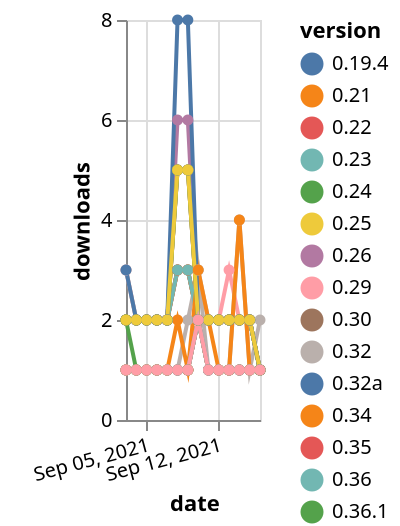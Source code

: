 {"$schema": "https://vega.github.io/schema/vega-lite/v5.json", "description": "A simple bar chart with embedded data.", "data": {"values": [{"date": "2021-09-03", "total": 2710, "delta": 2, "version": "0.19.4"}, {"date": "2021-09-04", "total": 2712, "delta": 2, "version": "0.19.4"}, {"date": "2021-09-05", "total": 2714, "delta": 2, "version": "0.19.4"}, {"date": "2021-09-06", "total": 2716, "delta": 2, "version": "0.19.4"}, {"date": "2021-09-07", "total": 2718, "delta": 2, "version": "0.19.4"}, {"date": "2021-09-08", "total": 2721, "delta": 3, "version": "0.19.4"}, {"date": "2021-09-09", "total": 2724, "delta": 3, "version": "0.19.4"}, {"date": "2021-09-10", "total": 2726, "delta": 2, "version": "0.19.4"}, {"date": "2021-09-11", "total": 2728, "delta": 2, "version": "0.19.4"}, {"date": "2021-09-12", "total": 2730, "delta": 2, "version": "0.19.4"}, {"date": "2021-09-13", "total": 2732, "delta": 2, "version": "0.19.4"}, {"date": "2021-09-14", "total": 2734, "delta": 2, "version": "0.19.4"}, {"date": "2021-09-15", "total": 2736, "delta": 2, "version": "0.19.4"}, {"date": "2021-09-16", "total": 2737, "delta": 1, "version": "0.19.4"}, {"date": "2021-09-03", "total": 643, "delta": 1, "version": "0.39"}, {"date": "2021-09-04", "total": 644, "delta": 1, "version": "0.39"}, {"date": "2021-09-05", "total": 645, "delta": 1, "version": "0.39"}, {"date": "2021-09-06", "total": 646, "delta": 1, "version": "0.39"}, {"date": "2021-09-07", "total": 647, "delta": 1, "version": "0.39"}, {"date": "2021-09-08", "total": 648, "delta": 1, "version": "0.39"}, {"date": "2021-09-09", "total": 649, "delta": 1, "version": "0.39"}, {"date": "2021-09-10", "total": 651, "delta": 2, "version": "0.39"}, {"date": "2021-09-11", "total": 652, "delta": 1, "version": "0.39"}, {"date": "2021-09-12", "total": 653, "delta": 1, "version": "0.39"}, {"date": "2021-09-13", "total": 654, "delta": 1, "version": "0.39"}, {"date": "2021-09-14", "total": 655, "delta": 1, "version": "0.39"}, {"date": "2021-09-15", "total": 656, "delta": 1, "version": "0.39"}, {"date": "2021-09-16", "total": 657, "delta": 1, "version": "0.39"}, {"date": "2021-09-03", "total": 4704, "delta": 2, "version": "0.26"}, {"date": "2021-09-04", "total": 4706, "delta": 2, "version": "0.26"}, {"date": "2021-09-05", "total": 4708, "delta": 2, "version": "0.26"}, {"date": "2021-09-06", "total": 4710, "delta": 2, "version": "0.26"}, {"date": "2021-09-07", "total": 4712, "delta": 2, "version": "0.26"}, {"date": "2021-09-08", "total": 4718, "delta": 6, "version": "0.26"}, {"date": "2021-09-09", "total": 4724, "delta": 6, "version": "0.26"}, {"date": "2021-09-10", "total": 4726, "delta": 2, "version": "0.26"}, {"date": "2021-09-11", "total": 4728, "delta": 2, "version": "0.26"}, {"date": "2021-09-12", "total": 4730, "delta": 2, "version": "0.26"}, {"date": "2021-09-13", "total": 4732, "delta": 2, "version": "0.26"}, {"date": "2021-09-14", "total": 4734, "delta": 2, "version": "0.26"}, {"date": "2021-09-15", "total": 4736, "delta": 2, "version": "0.26"}, {"date": "2021-09-16", "total": 4737, "delta": 1, "version": "0.26"}, {"date": "2021-09-03", "total": 568, "delta": 1, "version": "0.35"}, {"date": "2021-09-04", "total": 569, "delta": 1, "version": "0.35"}, {"date": "2021-09-05", "total": 570, "delta": 1, "version": "0.35"}, {"date": "2021-09-06", "total": 571, "delta": 1, "version": "0.35"}, {"date": "2021-09-07", "total": 572, "delta": 1, "version": "0.35"}, {"date": "2021-09-08", "total": 573, "delta": 1, "version": "0.35"}, {"date": "2021-09-09", "total": 574, "delta": 1, "version": "0.35"}, {"date": "2021-09-10", "total": 576, "delta": 2, "version": "0.35"}, {"date": "2021-09-11", "total": 577, "delta": 1, "version": "0.35"}, {"date": "2021-09-12", "total": 578, "delta": 1, "version": "0.35"}, {"date": "2021-09-13", "total": 579, "delta": 1, "version": "0.35"}, {"date": "2021-09-14", "total": 580, "delta": 1, "version": "0.35"}, {"date": "2021-09-15", "total": 581, "delta": 1, "version": "0.35"}, {"date": "2021-09-16", "total": 582, "delta": 1, "version": "0.35"}, {"date": "2021-09-03", "total": 2744, "delta": 2, "version": "0.22"}, {"date": "2021-09-04", "total": 2746, "delta": 2, "version": "0.22"}, {"date": "2021-09-05", "total": 2748, "delta": 2, "version": "0.22"}, {"date": "2021-09-06", "total": 2750, "delta": 2, "version": "0.22"}, {"date": "2021-09-07", "total": 2752, "delta": 2, "version": "0.22"}, {"date": "2021-09-08", "total": 2755, "delta": 3, "version": "0.22"}, {"date": "2021-09-09", "total": 2758, "delta": 3, "version": "0.22"}, {"date": "2021-09-10", "total": 2760, "delta": 2, "version": "0.22"}, {"date": "2021-09-11", "total": 2762, "delta": 2, "version": "0.22"}, {"date": "2021-09-12", "total": 2764, "delta": 2, "version": "0.22"}, {"date": "2021-09-13", "total": 2766, "delta": 2, "version": "0.22"}, {"date": "2021-09-14", "total": 2768, "delta": 2, "version": "0.22"}, {"date": "2021-09-15", "total": 2770, "delta": 2, "version": "0.22"}, {"date": "2021-09-16", "total": 2771, "delta": 1, "version": "0.22"}, {"date": "2021-09-03", "total": 3913, "delta": 3, "version": "0.29"}, {"date": "2021-09-04", "total": 3915, "delta": 2, "version": "0.29"}, {"date": "2021-09-05", "total": 3917, "delta": 2, "version": "0.29"}, {"date": "2021-09-06", "total": 3919, "delta": 2, "version": "0.29"}, {"date": "2021-09-07", "total": 3921, "delta": 2, "version": "0.29"}, {"date": "2021-09-08", "total": 3926, "delta": 5, "version": "0.29"}, {"date": "2021-09-09", "total": 3931, "delta": 5, "version": "0.29"}, {"date": "2021-09-10", "total": 3933, "delta": 2, "version": "0.29"}, {"date": "2021-09-11", "total": 3935, "delta": 2, "version": "0.29"}, {"date": "2021-09-12", "total": 3937, "delta": 2, "version": "0.29"}, {"date": "2021-09-13", "total": 3940, "delta": 3, "version": "0.29"}, {"date": "2021-09-14", "total": 3942, "delta": 2, "version": "0.29"}, {"date": "2021-09-15", "total": 3944, "delta": 2, "version": "0.29"}, {"date": "2021-09-16", "total": 3945, "delta": 1, "version": "0.29"}, {"date": "2021-09-03", "total": 1407, "delta": 1, "version": "0.37"}, {"date": "2021-09-04", "total": 1408, "delta": 1, "version": "0.37"}, {"date": "2021-09-05", "total": 1409, "delta": 1, "version": "0.37"}, {"date": "2021-09-06", "total": 1410, "delta": 1, "version": "0.37"}, {"date": "2021-09-07", "total": 1411, "delta": 1, "version": "0.37"}, {"date": "2021-09-08", "total": 1412, "delta": 1, "version": "0.37"}, {"date": "2021-09-09", "total": 1413, "delta": 1, "version": "0.37"}, {"date": "2021-09-10", "total": 1415, "delta": 2, "version": "0.37"}, {"date": "2021-09-11", "total": 1416, "delta": 1, "version": "0.37"}, {"date": "2021-09-12", "total": 1417, "delta": 1, "version": "0.37"}, {"date": "2021-09-13", "total": 1418, "delta": 1, "version": "0.37"}, {"date": "2021-09-14", "total": 1419, "delta": 1, "version": "0.37"}, {"date": "2021-09-15", "total": 1420, "delta": 1, "version": "0.37"}, {"date": "2021-09-16", "total": 1421, "delta": 1, "version": "0.37"}, {"date": "2021-09-03", "total": 2710, "delta": 2, "version": "0.21"}, {"date": "2021-09-04", "total": 2712, "delta": 2, "version": "0.21"}, {"date": "2021-09-05", "total": 2714, "delta": 2, "version": "0.21"}, {"date": "2021-09-06", "total": 2716, "delta": 2, "version": "0.21"}, {"date": "2021-09-07", "total": 2718, "delta": 2, "version": "0.21"}, {"date": "2021-09-08", "total": 2721, "delta": 3, "version": "0.21"}, {"date": "2021-09-09", "total": 2724, "delta": 3, "version": "0.21"}, {"date": "2021-09-10", "total": 2726, "delta": 2, "version": "0.21"}, {"date": "2021-09-11", "total": 2728, "delta": 2, "version": "0.21"}, {"date": "2021-09-12", "total": 2730, "delta": 2, "version": "0.21"}, {"date": "2021-09-13", "total": 2732, "delta": 2, "version": "0.21"}, {"date": "2021-09-14", "total": 2734, "delta": 2, "version": "0.21"}, {"date": "2021-09-15", "total": 2736, "delta": 2, "version": "0.21"}, {"date": "2021-09-16", "total": 2737, "delta": 1, "version": "0.21"}, {"date": "2021-09-03", "total": 491, "delta": 2, "version": "0.36.1"}, {"date": "2021-09-04", "total": 492, "delta": 1, "version": "0.36.1"}, {"date": "2021-09-05", "total": 493, "delta": 1, "version": "0.36.1"}, {"date": "2021-09-06", "total": 494, "delta": 1, "version": "0.36.1"}, {"date": "2021-09-07", "total": 495, "delta": 1, "version": "0.36.1"}, {"date": "2021-09-08", "total": 496, "delta": 1, "version": "0.36.1"}, {"date": "2021-09-09", "total": 497, "delta": 1, "version": "0.36.1"}, {"date": "2021-09-10", "total": 499, "delta": 2, "version": "0.36.1"}, {"date": "2021-09-11", "total": 500, "delta": 1, "version": "0.36.1"}, {"date": "2021-09-12", "total": 501, "delta": 1, "version": "0.36.1"}, {"date": "2021-09-13", "total": 502, "delta": 1, "version": "0.36.1"}, {"date": "2021-09-14", "total": 503, "delta": 1, "version": "0.36.1"}, {"date": "2021-09-15", "total": 504, "delta": 1, "version": "0.36.1"}, {"date": "2021-09-16", "total": 505, "delta": 1, "version": "0.36.1"}, {"date": "2021-09-03", "total": 1254, "delta": 1, "version": "0.40"}, {"date": "2021-09-04", "total": 1255, "delta": 1, "version": "0.40"}, {"date": "2021-09-05", "total": 1256, "delta": 1, "version": "0.40"}, {"date": "2021-09-06", "total": 1257, "delta": 1, "version": "0.40"}, {"date": "2021-09-07", "total": 1258, "delta": 1, "version": "0.40"}, {"date": "2021-09-08", "total": 1259, "delta": 1, "version": "0.40"}, {"date": "2021-09-09", "total": 1261, "delta": 2, "version": "0.40"}, {"date": "2021-09-10", "total": 1264, "delta": 3, "version": "0.40"}, {"date": "2021-09-11", "total": 1265, "delta": 1, "version": "0.40"}, {"date": "2021-09-12", "total": 1266, "delta": 1, "version": "0.40"}, {"date": "2021-09-13", "total": 1267, "delta": 1, "version": "0.40"}, {"date": "2021-09-14", "total": 1271, "delta": 4, "version": "0.40"}, {"date": "2021-09-15", "total": 1272, "delta": 1, "version": "0.40"}, {"date": "2021-09-16", "total": 1274, "delta": 2, "version": "0.40"}, {"date": "2021-09-03", "total": 3465, "delta": 3, "version": "0.32"}, {"date": "2021-09-04", "total": 3467, "delta": 2, "version": "0.32"}, {"date": "2021-09-05", "total": 3469, "delta": 2, "version": "0.32"}, {"date": "2021-09-06", "total": 3471, "delta": 2, "version": "0.32"}, {"date": "2021-09-07", "total": 3473, "delta": 2, "version": "0.32"}, {"date": "2021-09-08", "total": 3478, "delta": 5, "version": "0.32"}, {"date": "2021-09-09", "total": 3483, "delta": 5, "version": "0.32"}, {"date": "2021-09-10", "total": 3486, "delta": 3, "version": "0.32"}, {"date": "2021-09-11", "total": 3488, "delta": 2, "version": "0.32"}, {"date": "2021-09-12", "total": 3490, "delta": 2, "version": "0.32"}, {"date": "2021-09-13", "total": 3492, "delta": 2, "version": "0.32"}, {"date": "2021-09-14", "total": 3494, "delta": 2, "version": "0.32"}, {"date": "2021-09-15", "total": 3496, "delta": 2, "version": "0.32"}, {"date": "2021-09-16", "total": 3497, "delta": 1, "version": "0.32"}, {"date": "2021-09-03", "total": 972, "delta": 1, "version": "0.37a"}, {"date": "2021-09-04", "total": 973, "delta": 1, "version": "0.37a"}, {"date": "2021-09-05", "total": 974, "delta": 1, "version": "0.37a"}, {"date": "2021-09-06", "total": 975, "delta": 1, "version": "0.37a"}, {"date": "2021-09-07", "total": 976, "delta": 1, "version": "0.37a"}, {"date": "2021-09-08", "total": 977, "delta": 1, "version": "0.37a"}, {"date": "2021-09-09", "total": 978, "delta": 1, "version": "0.37a"}, {"date": "2021-09-10", "total": 980, "delta": 2, "version": "0.37a"}, {"date": "2021-09-11", "total": 981, "delta": 1, "version": "0.37a"}, {"date": "2021-09-12", "total": 982, "delta": 1, "version": "0.37a"}, {"date": "2021-09-13", "total": 983, "delta": 1, "version": "0.37a"}, {"date": "2021-09-14", "total": 984, "delta": 1, "version": "0.37a"}, {"date": "2021-09-15", "total": 985, "delta": 1, "version": "0.37a"}, {"date": "2021-09-16", "total": 986, "delta": 1, "version": "0.37a"}, {"date": "2021-09-03", "total": 2832, "delta": 2, "version": "0.23"}, {"date": "2021-09-04", "total": 2834, "delta": 2, "version": "0.23"}, {"date": "2021-09-05", "total": 2836, "delta": 2, "version": "0.23"}, {"date": "2021-09-06", "total": 2838, "delta": 2, "version": "0.23"}, {"date": "2021-09-07", "total": 2840, "delta": 2, "version": "0.23"}, {"date": "2021-09-08", "total": 2843, "delta": 3, "version": "0.23"}, {"date": "2021-09-09", "total": 2846, "delta": 3, "version": "0.23"}, {"date": "2021-09-10", "total": 2848, "delta": 2, "version": "0.23"}, {"date": "2021-09-11", "total": 2850, "delta": 2, "version": "0.23"}, {"date": "2021-09-12", "total": 2852, "delta": 2, "version": "0.23"}, {"date": "2021-09-13", "total": 2854, "delta": 2, "version": "0.23"}, {"date": "2021-09-14", "total": 2856, "delta": 2, "version": "0.23"}, {"date": "2021-09-15", "total": 2858, "delta": 2, "version": "0.23"}, {"date": "2021-09-16", "total": 2859, "delta": 1, "version": "0.23"}, {"date": "2021-09-03", "total": 1890, "delta": 1, "version": "0.34"}, {"date": "2021-09-04", "total": 1891, "delta": 1, "version": "0.34"}, {"date": "2021-09-05", "total": 1892, "delta": 1, "version": "0.34"}, {"date": "2021-09-06", "total": 1893, "delta": 1, "version": "0.34"}, {"date": "2021-09-07", "total": 1894, "delta": 1, "version": "0.34"}, {"date": "2021-09-08", "total": 1896, "delta": 2, "version": "0.34"}, {"date": "2021-09-09", "total": 1897, "delta": 1, "version": "0.34"}, {"date": "2021-09-10", "total": 1900, "delta": 3, "version": "0.34"}, {"date": "2021-09-11", "total": 1902, "delta": 2, "version": "0.34"}, {"date": "2021-09-12", "total": 1903, "delta": 1, "version": "0.34"}, {"date": "2021-09-13", "total": 1904, "delta": 1, "version": "0.34"}, {"date": "2021-09-14", "total": 1908, "delta": 4, "version": "0.34"}, {"date": "2021-09-15", "total": 1909, "delta": 1, "version": "0.34"}, {"date": "2021-09-16", "total": 1910, "delta": 1, "version": "0.34"}, {"date": "2021-09-03", "total": 3291, "delta": 2, "version": "0.30"}, {"date": "2021-09-04", "total": 3293, "delta": 2, "version": "0.30"}, {"date": "2021-09-05", "total": 3295, "delta": 2, "version": "0.30"}, {"date": "2021-09-06", "total": 3297, "delta": 2, "version": "0.30"}, {"date": "2021-09-07", "total": 3299, "delta": 2, "version": "0.30"}, {"date": "2021-09-08", "total": 3304, "delta": 5, "version": "0.30"}, {"date": "2021-09-09", "total": 3309, "delta": 5, "version": "0.30"}, {"date": "2021-09-10", "total": 3311, "delta": 2, "version": "0.30"}, {"date": "2021-09-11", "total": 3313, "delta": 2, "version": "0.30"}, {"date": "2021-09-12", "total": 3315, "delta": 2, "version": "0.30"}, {"date": "2021-09-13", "total": 3317, "delta": 2, "version": "0.30"}, {"date": "2021-09-14", "total": 3319, "delta": 2, "version": "0.30"}, {"date": "2021-09-15", "total": 3321, "delta": 2, "version": "0.30"}, {"date": "2021-09-16", "total": 3322, "delta": 1, "version": "0.30"}, {"date": "2021-09-03", "total": 4091, "delta": 2, "version": "0.24"}, {"date": "2021-09-04", "total": 4093, "delta": 2, "version": "0.24"}, {"date": "2021-09-05", "total": 4095, "delta": 2, "version": "0.24"}, {"date": "2021-09-06", "total": 4097, "delta": 2, "version": "0.24"}, {"date": "2021-09-07", "total": 4099, "delta": 2, "version": "0.24"}, {"date": "2021-09-08", "total": 4104, "delta": 5, "version": "0.24"}, {"date": "2021-09-09", "total": 4109, "delta": 5, "version": "0.24"}, {"date": "2021-09-10", "total": 4111, "delta": 2, "version": "0.24"}, {"date": "2021-09-11", "total": 4113, "delta": 2, "version": "0.24"}, {"date": "2021-09-12", "total": 4115, "delta": 2, "version": "0.24"}, {"date": "2021-09-13", "total": 4117, "delta": 2, "version": "0.24"}, {"date": "2021-09-14", "total": 4119, "delta": 2, "version": "0.24"}, {"date": "2021-09-15", "total": 4121, "delta": 2, "version": "0.24"}, {"date": "2021-09-16", "total": 4122, "delta": 1, "version": "0.24"}, {"date": "2021-09-03", "total": 5614, "delta": 3, "version": "0.32a"}, {"date": "2021-09-04", "total": 5616, "delta": 2, "version": "0.32a"}, {"date": "2021-09-05", "total": 5618, "delta": 2, "version": "0.32a"}, {"date": "2021-09-06", "total": 5620, "delta": 2, "version": "0.32a"}, {"date": "2021-09-07", "total": 5622, "delta": 2, "version": "0.32a"}, {"date": "2021-09-08", "total": 5630, "delta": 8, "version": "0.32a"}, {"date": "2021-09-09", "total": 5638, "delta": 8, "version": "0.32a"}, {"date": "2021-09-10", "total": 5640, "delta": 2, "version": "0.32a"}, {"date": "2021-09-11", "total": 5642, "delta": 2, "version": "0.32a"}, {"date": "2021-09-12", "total": 5644, "delta": 2, "version": "0.32a"}, {"date": "2021-09-13", "total": 5646, "delta": 2, "version": "0.32a"}, {"date": "2021-09-14", "total": 5648, "delta": 2, "version": "0.32a"}, {"date": "2021-09-15", "total": 5650, "delta": 2, "version": "0.32a"}, {"date": "2021-09-16", "total": 5651, "delta": 1, "version": "0.32a"}, {"date": "2021-09-03", "total": 3880, "delta": 2, "version": "0.25"}, {"date": "2021-09-04", "total": 3882, "delta": 2, "version": "0.25"}, {"date": "2021-09-05", "total": 3884, "delta": 2, "version": "0.25"}, {"date": "2021-09-06", "total": 3886, "delta": 2, "version": "0.25"}, {"date": "2021-09-07", "total": 3888, "delta": 2, "version": "0.25"}, {"date": "2021-09-08", "total": 3893, "delta": 5, "version": "0.25"}, {"date": "2021-09-09", "total": 3898, "delta": 5, "version": "0.25"}, {"date": "2021-09-10", "total": 3900, "delta": 2, "version": "0.25"}, {"date": "2021-09-11", "total": 3902, "delta": 2, "version": "0.25"}, {"date": "2021-09-12", "total": 3904, "delta": 2, "version": "0.25"}, {"date": "2021-09-13", "total": 3906, "delta": 2, "version": "0.25"}, {"date": "2021-09-14", "total": 3908, "delta": 2, "version": "0.25"}, {"date": "2021-09-15", "total": 3910, "delta": 2, "version": "0.25"}, {"date": "2021-09-16", "total": 3911, "delta": 1, "version": "0.25"}, {"date": "2021-09-03", "total": 918, "delta": 1, "version": "0.36"}, {"date": "2021-09-04", "total": 919, "delta": 1, "version": "0.36"}, {"date": "2021-09-05", "total": 920, "delta": 1, "version": "0.36"}, {"date": "2021-09-06", "total": 921, "delta": 1, "version": "0.36"}, {"date": "2021-09-07", "total": 922, "delta": 1, "version": "0.36"}, {"date": "2021-09-08", "total": 923, "delta": 1, "version": "0.36"}, {"date": "2021-09-09", "total": 924, "delta": 1, "version": "0.36"}, {"date": "2021-09-10", "total": 926, "delta": 2, "version": "0.36"}, {"date": "2021-09-11", "total": 927, "delta": 1, "version": "0.36"}, {"date": "2021-09-12", "total": 928, "delta": 1, "version": "0.36"}, {"date": "2021-09-13", "total": 929, "delta": 1, "version": "0.36"}, {"date": "2021-09-14", "total": 930, "delta": 1, "version": "0.36"}, {"date": "2021-09-15", "total": 931, "delta": 1, "version": "0.36"}, {"date": "2021-09-16", "total": 932, "delta": 1, "version": "0.36"}, {"date": "2021-09-03", "total": 978, "delta": 1, "version": "0.38"}, {"date": "2021-09-04", "total": 979, "delta": 1, "version": "0.38"}, {"date": "2021-09-05", "total": 980, "delta": 1, "version": "0.38"}, {"date": "2021-09-06", "total": 981, "delta": 1, "version": "0.38"}, {"date": "2021-09-07", "total": 982, "delta": 1, "version": "0.38"}, {"date": "2021-09-08", "total": 983, "delta": 1, "version": "0.38"}, {"date": "2021-09-09", "total": 984, "delta": 1, "version": "0.38"}, {"date": "2021-09-10", "total": 986, "delta": 2, "version": "0.38"}, {"date": "2021-09-11", "total": 987, "delta": 1, "version": "0.38"}, {"date": "2021-09-12", "total": 988, "delta": 1, "version": "0.38"}, {"date": "2021-09-13", "total": 989, "delta": 1, "version": "0.38"}, {"date": "2021-09-14", "total": 990, "delta": 1, "version": "0.38"}, {"date": "2021-09-15", "total": 991, "delta": 1, "version": "0.38"}, {"date": "2021-09-16", "total": 992, "delta": 1, "version": "0.38"}]}, "width": "container", "mark": {"type": "line", "point": {"filled": true}}, "encoding": {"x": {"field": "date", "type": "temporal", "timeUnit": "yearmonthdate", "title": "date", "axis": {"labelAngle": -15}}, "y": {"field": "delta", "type": "quantitative", "title": "downloads"}, "color": {"field": "version", "type": "nominal"}, "tooltip": {"field": "delta"}}}